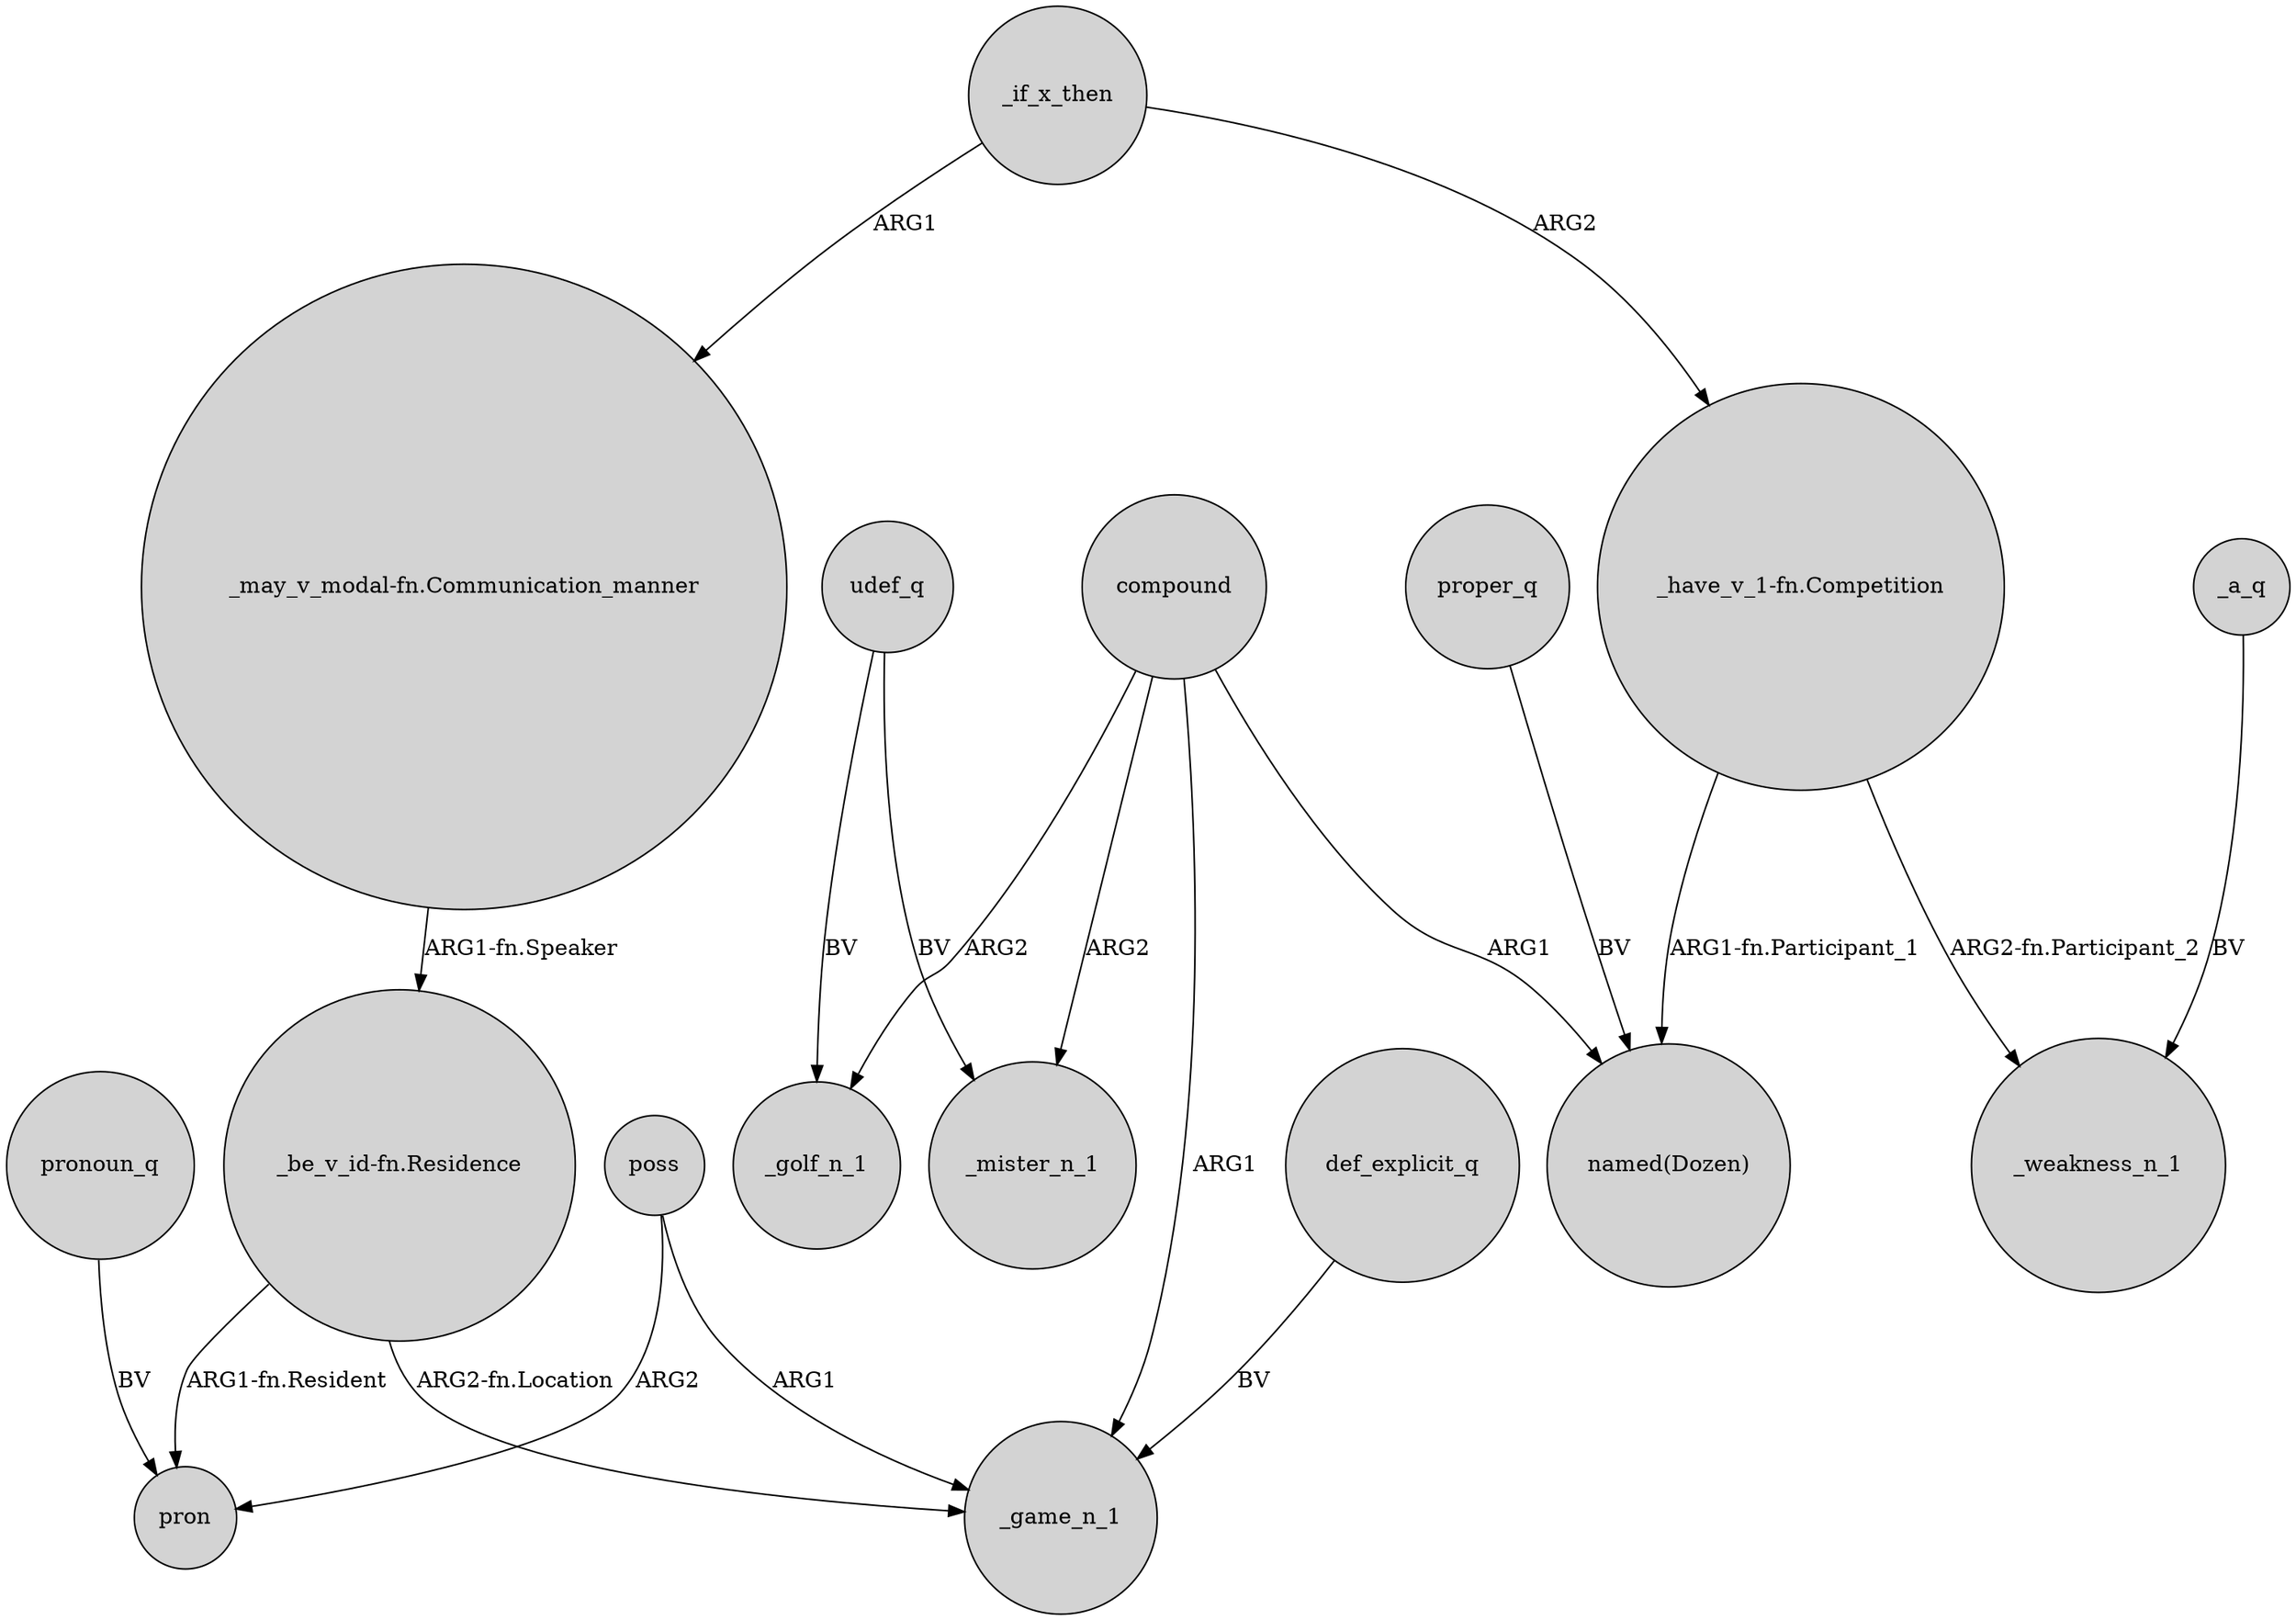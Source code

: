 digraph {
	node [shape=circle style=filled]
	"_may_v_modal-fn.Communication_manner" -> "_be_v_id-fn.Residence" [label="ARG1-fn.Speaker"]
	_a_q -> _weakness_n_1 [label=BV]
	_if_x_then -> "_may_v_modal-fn.Communication_manner" [label=ARG1]
	compound -> _mister_n_1 [label=ARG2]
	poss -> _game_n_1 [label=ARG1]
	proper_q -> "named(Dozen)" [label=BV]
	"_be_v_id-fn.Residence" -> pron [label="ARG1-fn.Resident"]
	udef_q -> _mister_n_1 [label=BV]
	pronoun_q -> pron [label=BV]
	poss -> pron [label=ARG2]
	def_explicit_q -> _game_n_1 [label=BV]
	"_be_v_id-fn.Residence" -> _game_n_1 [label="ARG2-fn.Location"]
	udef_q -> _golf_n_1 [label=BV]
	"_have_v_1-fn.Competition" -> _weakness_n_1 [label="ARG2-fn.Participant_2"]
	compound -> _game_n_1 [label=ARG1]
	compound -> _golf_n_1 [label=ARG2]
	"_have_v_1-fn.Competition" -> "named(Dozen)" [label="ARG1-fn.Participant_1"]
	compound -> "named(Dozen)" [label=ARG1]
	_if_x_then -> "_have_v_1-fn.Competition" [label=ARG2]
}
